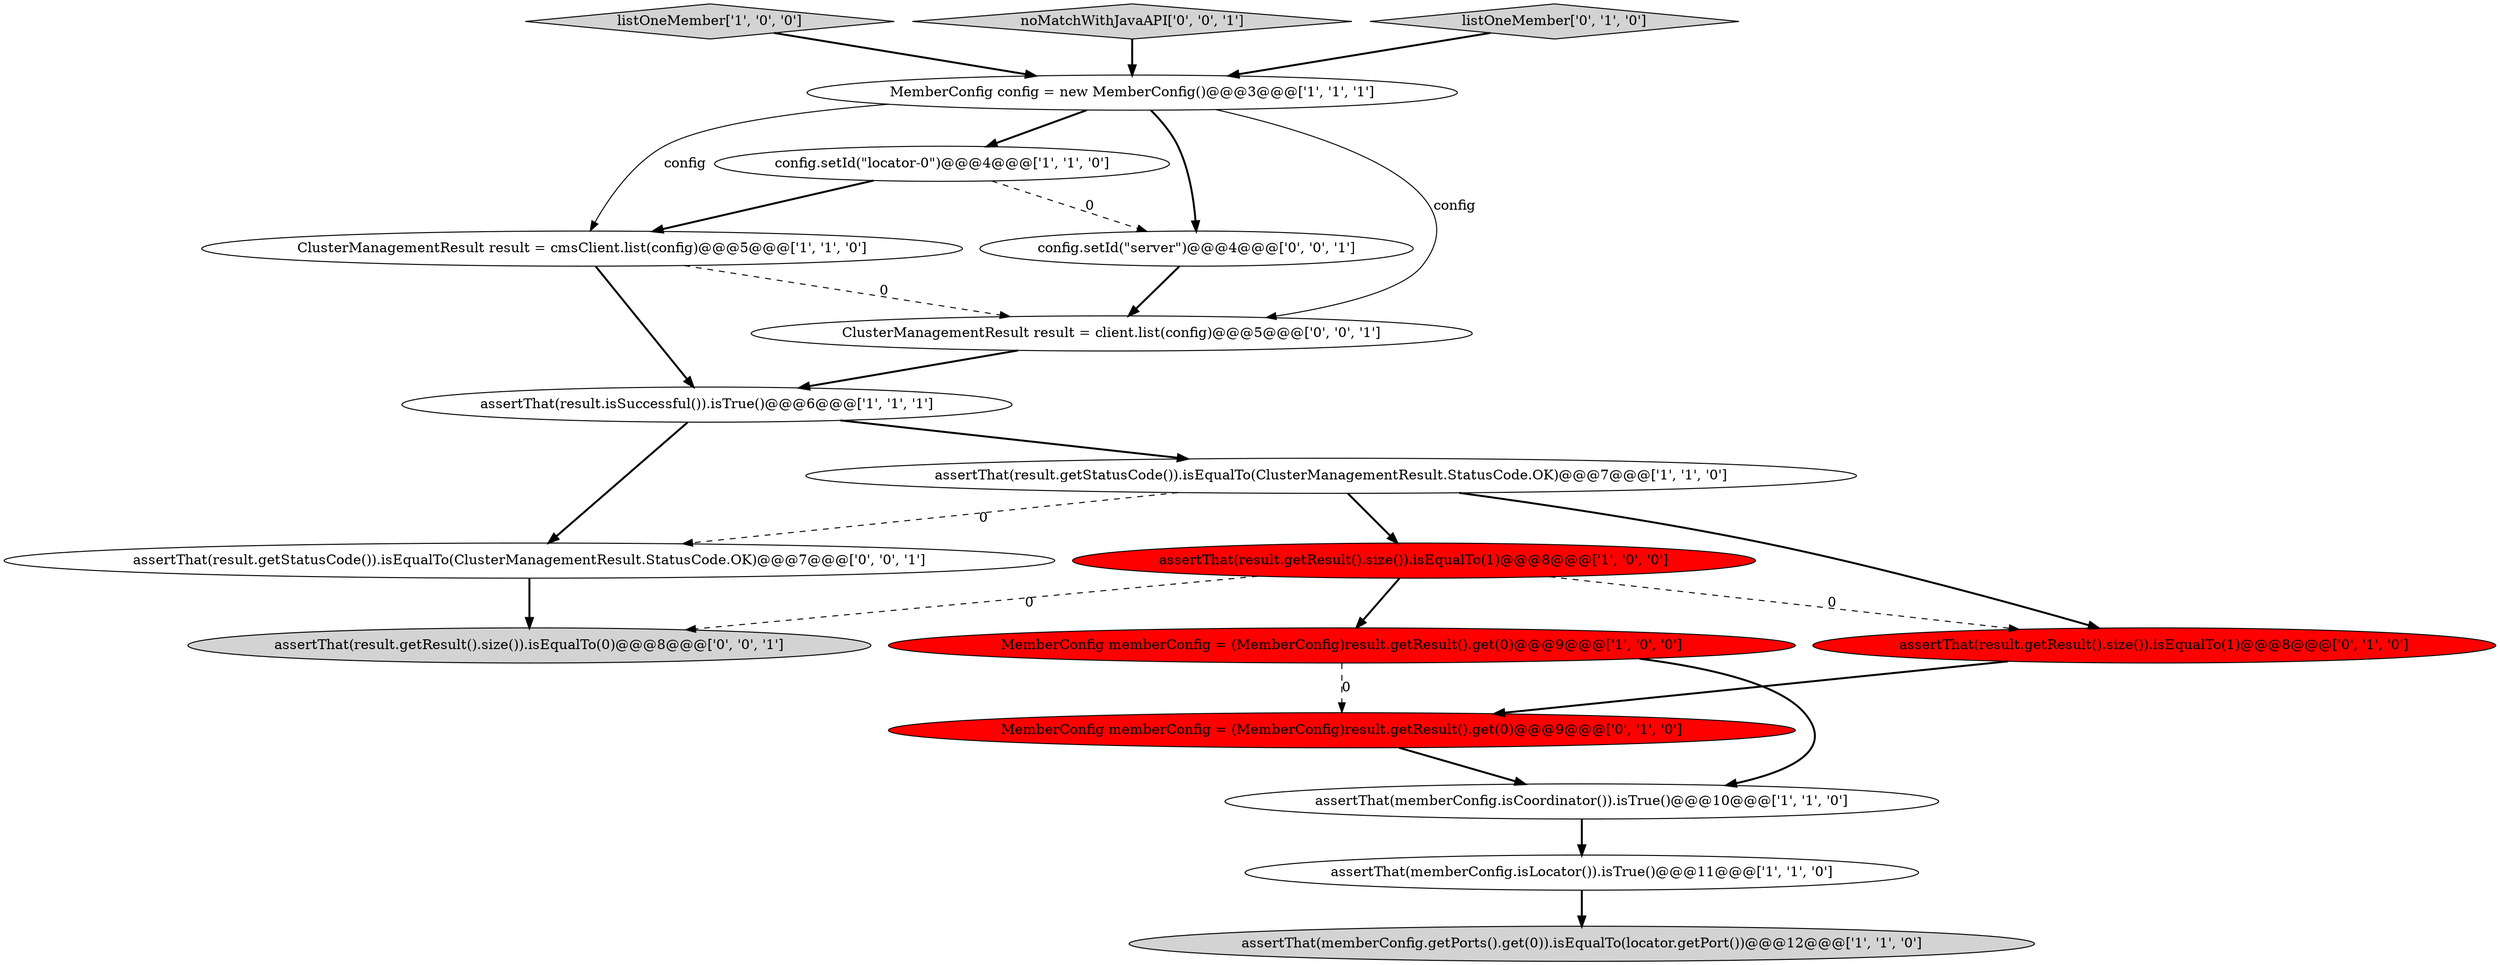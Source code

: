 digraph {
4 [style = filled, label = "assertThat(result.getResult().size()).isEqualTo(1)@@@8@@@['1', '0', '0']", fillcolor = red, shape = ellipse image = "AAA1AAABBB1BBB"];
2 [style = filled, label = "listOneMember['1', '0', '0']", fillcolor = lightgray, shape = diamond image = "AAA0AAABBB1BBB"];
0 [style = filled, label = "MemberConfig config = new MemberConfig()@@@3@@@['1', '1', '1']", fillcolor = white, shape = ellipse image = "AAA0AAABBB1BBB"];
9 [style = filled, label = "config.setId(\"locator-0\")@@@4@@@['1', '1', '0']", fillcolor = white, shape = ellipse image = "AAA0AAABBB1BBB"];
14 [style = filled, label = "ClusterManagementResult result = client.list(config)@@@5@@@['0', '0', '1']", fillcolor = white, shape = ellipse image = "AAA0AAABBB3BBB"];
1 [style = filled, label = "assertThat(memberConfig.isCoordinator()).isTrue()@@@10@@@['1', '1', '0']", fillcolor = white, shape = ellipse image = "AAA0AAABBB1BBB"];
10 [style = filled, label = "ClusterManagementResult result = cmsClient.list(config)@@@5@@@['1', '1', '0']", fillcolor = white, shape = ellipse image = "AAA0AAABBB1BBB"];
3 [style = filled, label = "assertThat(memberConfig.isLocator()).isTrue()@@@11@@@['1', '1', '0']", fillcolor = white, shape = ellipse image = "AAA0AAABBB1BBB"];
7 [style = filled, label = "assertThat(result.isSuccessful()).isTrue()@@@6@@@['1', '1', '1']", fillcolor = white, shape = ellipse image = "AAA0AAABBB1BBB"];
15 [style = filled, label = "assertThat(result.getStatusCode()).isEqualTo(ClusterManagementResult.StatusCode.OK)@@@7@@@['0', '0', '1']", fillcolor = white, shape = ellipse image = "AAA0AAABBB3BBB"];
16 [style = filled, label = "assertThat(result.getResult().size()).isEqualTo(0)@@@8@@@['0', '0', '1']", fillcolor = lightgray, shape = ellipse image = "AAA0AAABBB3BBB"];
17 [style = filled, label = "noMatchWithJavaAPI['0', '0', '1']", fillcolor = lightgray, shape = diamond image = "AAA0AAABBB3BBB"];
11 [style = filled, label = "listOneMember['0', '1', '0']", fillcolor = lightgray, shape = diamond image = "AAA0AAABBB2BBB"];
5 [style = filled, label = "assertThat(memberConfig.getPorts().get(0)).isEqualTo(locator.getPort())@@@12@@@['1', '1', '0']", fillcolor = lightgray, shape = ellipse image = "AAA0AAABBB1BBB"];
6 [style = filled, label = "assertThat(result.getStatusCode()).isEqualTo(ClusterManagementResult.StatusCode.OK)@@@7@@@['1', '1', '0']", fillcolor = white, shape = ellipse image = "AAA0AAABBB1BBB"];
12 [style = filled, label = "assertThat(result.getResult().size()).isEqualTo(1)@@@8@@@['0', '1', '0']", fillcolor = red, shape = ellipse image = "AAA1AAABBB2BBB"];
18 [style = filled, label = "config.setId(\"server\")@@@4@@@['0', '0', '1']", fillcolor = white, shape = ellipse image = "AAA0AAABBB3BBB"];
13 [style = filled, label = "MemberConfig memberConfig = (MemberConfig)result.getResult().get(0)@@@9@@@['0', '1', '0']", fillcolor = red, shape = ellipse image = "AAA1AAABBB2BBB"];
8 [style = filled, label = "MemberConfig memberConfig = (MemberConfig)result.getResult().get(0)@@@9@@@['1', '0', '0']", fillcolor = red, shape = ellipse image = "AAA1AAABBB1BBB"];
0->9 [style = bold, label=""];
4->16 [style = dashed, label="0"];
9->18 [style = dashed, label="0"];
1->3 [style = bold, label=""];
0->10 [style = solid, label="config"];
9->10 [style = bold, label=""];
15->16 [style = bold, label=""];
10->7 [style = bold, label=""];
13->1 [style = bold, label=""];
4->12 [style = dashed, label="0"];
14->7 [style = bold, label=""];
8->13 [style = dashed, label="0"];
8->1 [style = bold, label=""];
12->13 [style = bold, label=""];
6->4 [style = bold, label=""];
3->5 [style = bold, label=""];
2->0 [style = bold, label=""];
11->0 [style = bold, label=""];
17->0 [style = bold, label=""];
6->15 [style = dashed, label="0"];
7->6 [style = bold, label=""];
4->8 [style = bold, label=""];
0->18 [style = bold, label=""];
7->15 [style = bold, label=""];
0->14 [style = solid, label="config"];
18->14 [style = bold, label=""];
10->14 [style = dashed, label="0"];
6->12 [style = bold, label=""];
}
